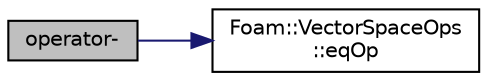 digraph "operator-"
{
  bgcolor="transparent";
  edge [fontname="Helvetica",fontsize="10",labelfontname="Helvetica",labelfontsize="10"];
  node [fontname="Helvetica",fontsize="10",shape=record];
  rankdir="LR";
  Node142770 [label="operator-",height=0.2,width=0.4,color="black", fillcolor="grey75", style="filled", fontcolor="black"];
  Node142770 -> Node142771 [color="midnightblue",fontsize="10",style="solid",fontname="Helvetica"];
  Node142771 [label="Foam::VectorSpaceOps\l::eqOp",height=0.2,width=0.4,color="black",URL="$a29821.html#abe9399417fd1a4850ba1d327a37f36c7"];
}
